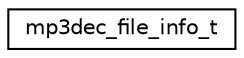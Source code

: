 digraph "Graphical Class Hierarchy"
{
 // LATEX_PDF_SIZE
  edge [fontname="Helvetica",fontsize="10",labelfontname="Helvetica",labelfontsize="10"];
  node [fontname="Helvetica",fontsize="10",shape=record];
  rankdir="LR";
  Node0 [label="mp3dec_file_info_t",height=0.2,width=0.4,color="black", fillcolor="white", style="filled",URL="$df/d55/structmp3dec__file__info__t.html",tooltip=" "];
}
